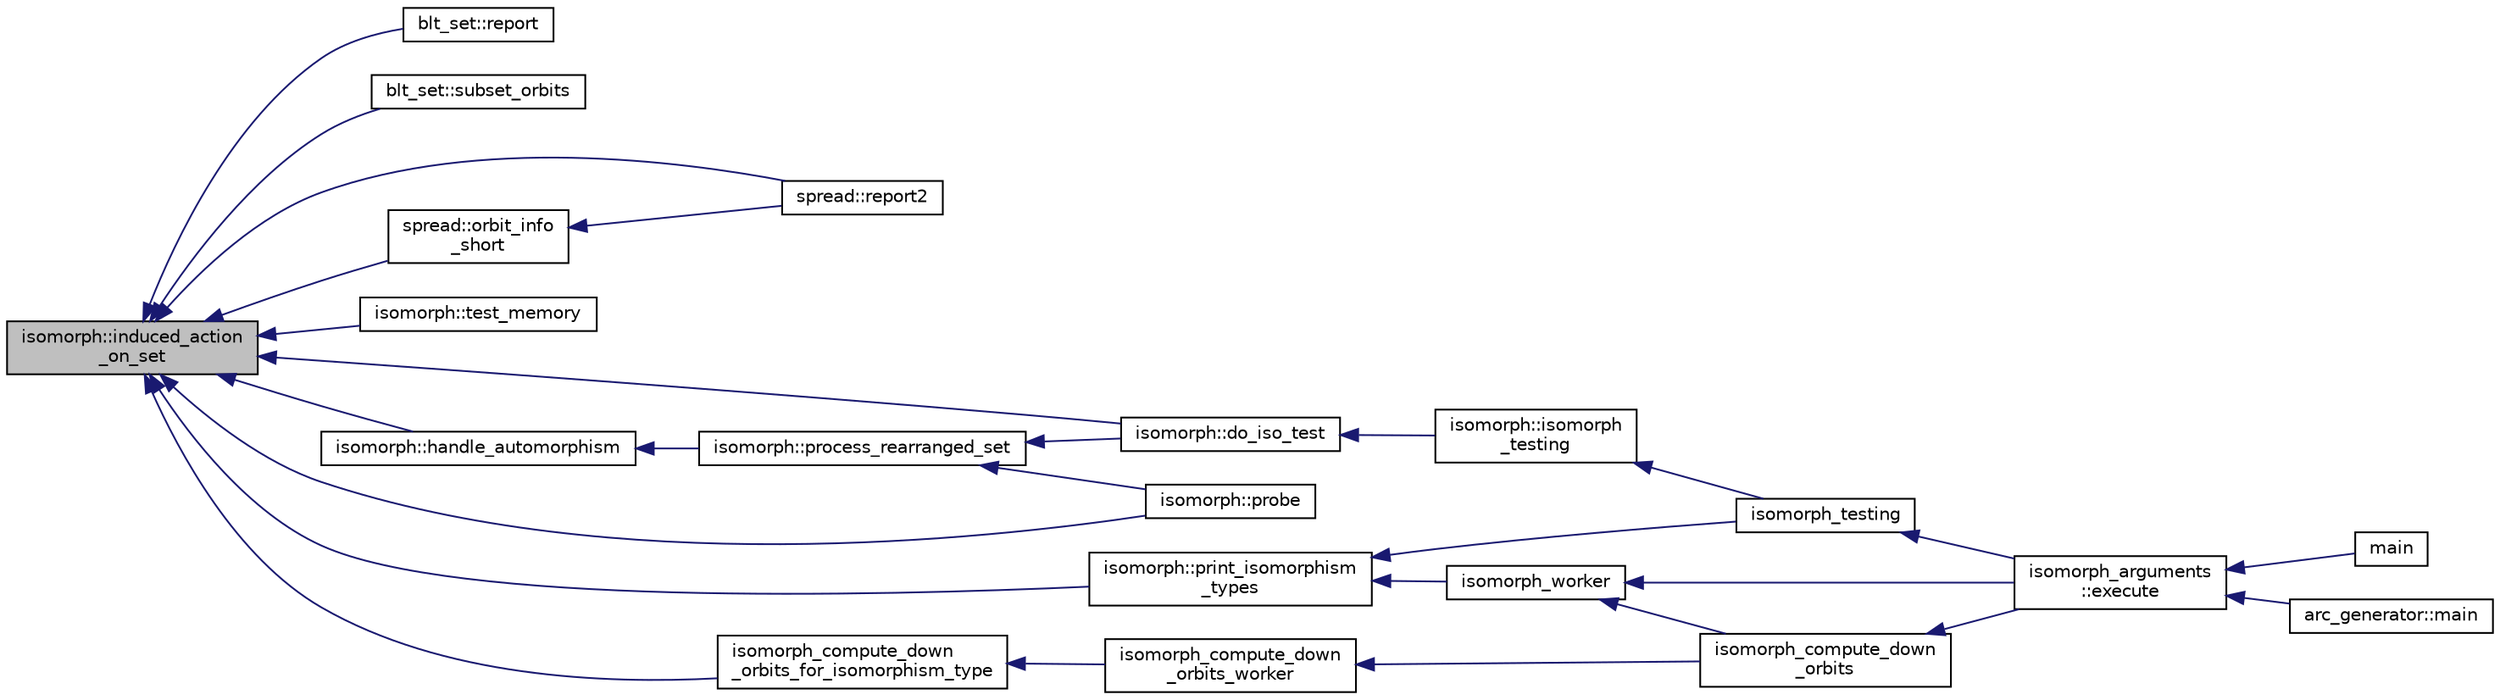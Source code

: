 digraph "isomorph::induced_action_on_set"
{
  edge [fontname="Helvetica",fontsize="10",labelfontname="Helvetica",labelfontsize="10"];
  node [fontname="Helvetica",fontsize="10",shape=record];
  rankdir="LR";
  Node4850 [label="isomorph::induced_action\l_on_set",height=0.2,width=0.4,color="black", fillcolor="grey75", style="filled", fontcolor="black"];
  Node4850 -> Node4851 [dir="back",color="midnightblue",fontsize="10",style="solid",fontname="Helvetica"];
  Node4851 [label="blt_set::report",height=0.2,width=0.4,color="black", fillcolor="white", style="filled",URL="$d1/d3d/classblt__set.html#a6b19f88bd2b92ebfba7e7c362eb9065c"];
  Node4850 -> Node4852 [dir="back",color="midnightblue",fontsize="10",style="solid",fontname="Helvetica"];
  Node4852 [label="blt_set::subset_orbits",height=0.2,width=0.4,color="black", fillcolor="white", style="filled",URL="$d1/d3d/classblt__set.html#af8f79fc4346244acfa0e2c2d23c36993"];
  Node4850 -> Node4853 [dir="back",color="midnightblue",fontsize="10",style="solid",fontname="Helvetica"];
  Node4853 [label="spread::report2",height=0.2,width=0.4,color="black", fillcolor="white", style="filled",URL="$da/dc1/classspread.html#a543a79e4e7306af291584f53dacbfdd8"];
  Node4850 -> Node4854 [dir="back",color="midnightblue",fontsize="10",style="solid",fontname="Helvetica"];
  Node4854 [label="spread::orbit_info\l_short",height=0.2,width=0.4,color="black", fillcolor="white", style="filled",URL="$da/dc1/classspread.html#a24795f879a815d7e4480a72395711aef"];
  Node4854 -> Node4853 [dir="back",color="midnightblue",fontsize="10",style="solid",fontname="Helvetica"];
  Node4850 -> Node4855 [dir="back",color="midnightblue",fontsize="10",style="solid",fontname="Helvetica"];
  Node4855 [label="isomorph::test_memory",height=0.2,width=0.4,color="black", fillcolor="white", style="filled",URL="$d3/d5f/classisomorph.html#a27877043c77db8e85e8fa7d5c43845b0"];
  Node4850 -> Node4856 [dir="back",color="midnightblue",fontsize="10",style="solid",fontname="Helvetica"];
  Node4856 [label="isomorph::print_isomorphism\l_types",height=0.2,width=0.4,color="black", fillcolor="white", style="filled",URL="$d3/d5f/classisomorph.html#abbcd12f6434585951a5532d0b2467a00"];
  Node4856 -> Node4857 [dir="back",color="midnightblue",fontsize="10",style="solid",fontname="Helvetica"];
  Node4857 [label="isomorph_testing",height=0.2,width=0.4,color="black", fillcolor="white", style="filled",URL="$d4/d7e/isomorph__global_8_c.html#a5a73cbe9f89c4727f086482ee2d238f9"];
  Node4857 -> Node4858 [dir="back",color="midnightblue",fontsize="10",style="solid",fontname="Helvetica"];
  Node4858 [label="isomorph_arguments\l::execute",height=0.2,width=0.4,color="black", fillcolor="white", style="filled",URL="$d5/de4/classisomorph__arguments.html#aa85e472d14906abdd5672dc66027583e"];
  Node4858 -> Node4859 [dir="back",color="midnightblue",fontsize="10",style="solid",fontname="Helvetica"];
  Node4859 [label="main",height=0.2,width=0.4,color="black", fillcolor="white", style="filled",URL="$d1/d5e/blt__main_8_c.html#a217dbf8b442f20279ea00b898af96f52"];
  Node4858 -> Node4860 [dir="back",color="midnightblue",fontsize="10",style="solid",fontname="Helvetica"];
  Node4860 [label="arc_generator::main",height=0.2,width=0.4,color="black", fillcolor="white", style="filled",URL="$d4/d21/classarc__generator.html#ad80140b51b165dad1fe6ab232be7829a"];
  Node4856 -> Node4861 [dir="back",color="midnightblue",fontsize="10",style="solid",fontname="Helvetica"];
  Node4861 [label="isomorph_worker",height=0.2,width=0.4,color="black", fillcolor="white", style="filled",URL="$d4/d7e/isomorph__global_8_c.html#ace3bb6ec719b02a35534309d4d3fe99a"];
  Node4861 -> Node4858 [dir="back",color="midnightblue",fontsize="10",style="solid",fontname="Helvetica"];
  Node4861 -> Node4862 [dir="back",color="midnightblue",fontsize="10",style="solid",fontname="Helvetica"];
  Node4862 [label="isomorph_compute_down\l_orbits",height=0.2,width=0.4,color="black", fillcolor="white", style="filled",URL="$d4/d7e/isomorph__global_8_c.html#a3613cea19158edd30958c4edecd97d53"];
  Node4862 -> Node4858 [dir="back",color="midnightblue",fontsize="10",style="solid",fontname="Helvetica"];
  Node4850 -> Node4863 [dir="back",color="midnightblue",fontsize="10",style="solid",fontname="Helvetica"];
  Node4863 [label="isomorph_compute_down\l_orbits_for_isomorphism_type",height=0.2,width=0.4,color="black", fillcolor="white", style="filled",URL="$d4/d7e/isomorph__global_8_c.html#a13519b3a5d3b5ceb26b4bec6736b0086"];
  Node4863 -> Node4864 [dir="back",color="midnightblue",fontsize="10",style="solid",fontname="Helvetica"];
  Node4864 [label="isomorph_compute_down\l_orbits_worker",height=0.2,width=0.4,color="black", fillcolor="white", style="filled",URL="$d4/d7e/isomorph__global_8_c.html#a4edf4a833ce5638a3d58cfae1c702b37"];
  Node4864 -> Node4862 [dir="back",color="midnightblue",fontsize="10",style="solid",fontname="Helvetica"];
  Node4850 -> Node4865 [dir="back",color="midnightblue",fontsize="10",style="solid",fontname="Helvetica"];
  Node4865 [label="isomorph::probe",height=0.2,width=0.4,color="black", fillcolor="white", style="filled",URL="$d3/d5f/classisomorph.html#a9cb6fed7b6ac639d886b117a1f454441"];
  Node4850 -> Node4866 [dir="back",color="midnightblue",fontsize="10",style="solid",fontname="Helvetica"];
  Node4866 [label="isomorph::do_iso_test",height=0.2,width=0.4,color="black", fillcolor="white", style="filled",URL="$d3/d5f/classisomorph.html#a51fc3bf5cc3a99282a489b2df37ee24e"];
  Node4866 -> Node4867 [dir="back",color="midnightblue",fontsize="10",style="solid",fontname="Helvetica"];
  Node4867 [label="isomorph::isomorph\l_testing",height=0.2,width=0.4,color="black", fillcolor="white", style="filled",URL="$d3/d5f/classisomorph.html#ad7945ec94ba0ba16953482edfaa4da6e"];
  Node4867 -> Node4857 [dir="back",color="midnightblue",fontsize="10",style="solid",fontname="Helvetica"];
  Node4850 -> Node4868 [dir="back",color="midnightblue",fontsize="10",style="solid",fontname="Helvetica"];
  Node4868 [label="isomorph::handle_automorphism",height=0.2,width=0.4,color="black", fillcolor="white", style="filled",URL="$d3/d5f/classisomorph.html#a95e0ae39f992234f7cbeb6f1d57d82df"];
  Node4868 -> Node4869 [dir="back",color="midnightblue",fontsize="10",style="solid",fontname="Helvetica"];
  Node4869 [label="isomorph::process_rearranged_set",height=0.2,width=0.4,color="black", fillcolor="white", style="filled",URL="$d3/d5f/classisomorph.html#a7767fd5f1da6dfd7f93810be99ba4ab6"];
  Node4869 -> Node4865 [dir="back",color="midnightblue",fontsize="10",style="solid",fontname="Helvetica"];
  Node4869 -> Node4866 [dir="back",color="midnightblue",fontsize="10",style="solid",fontname="Helvetica"];
}
